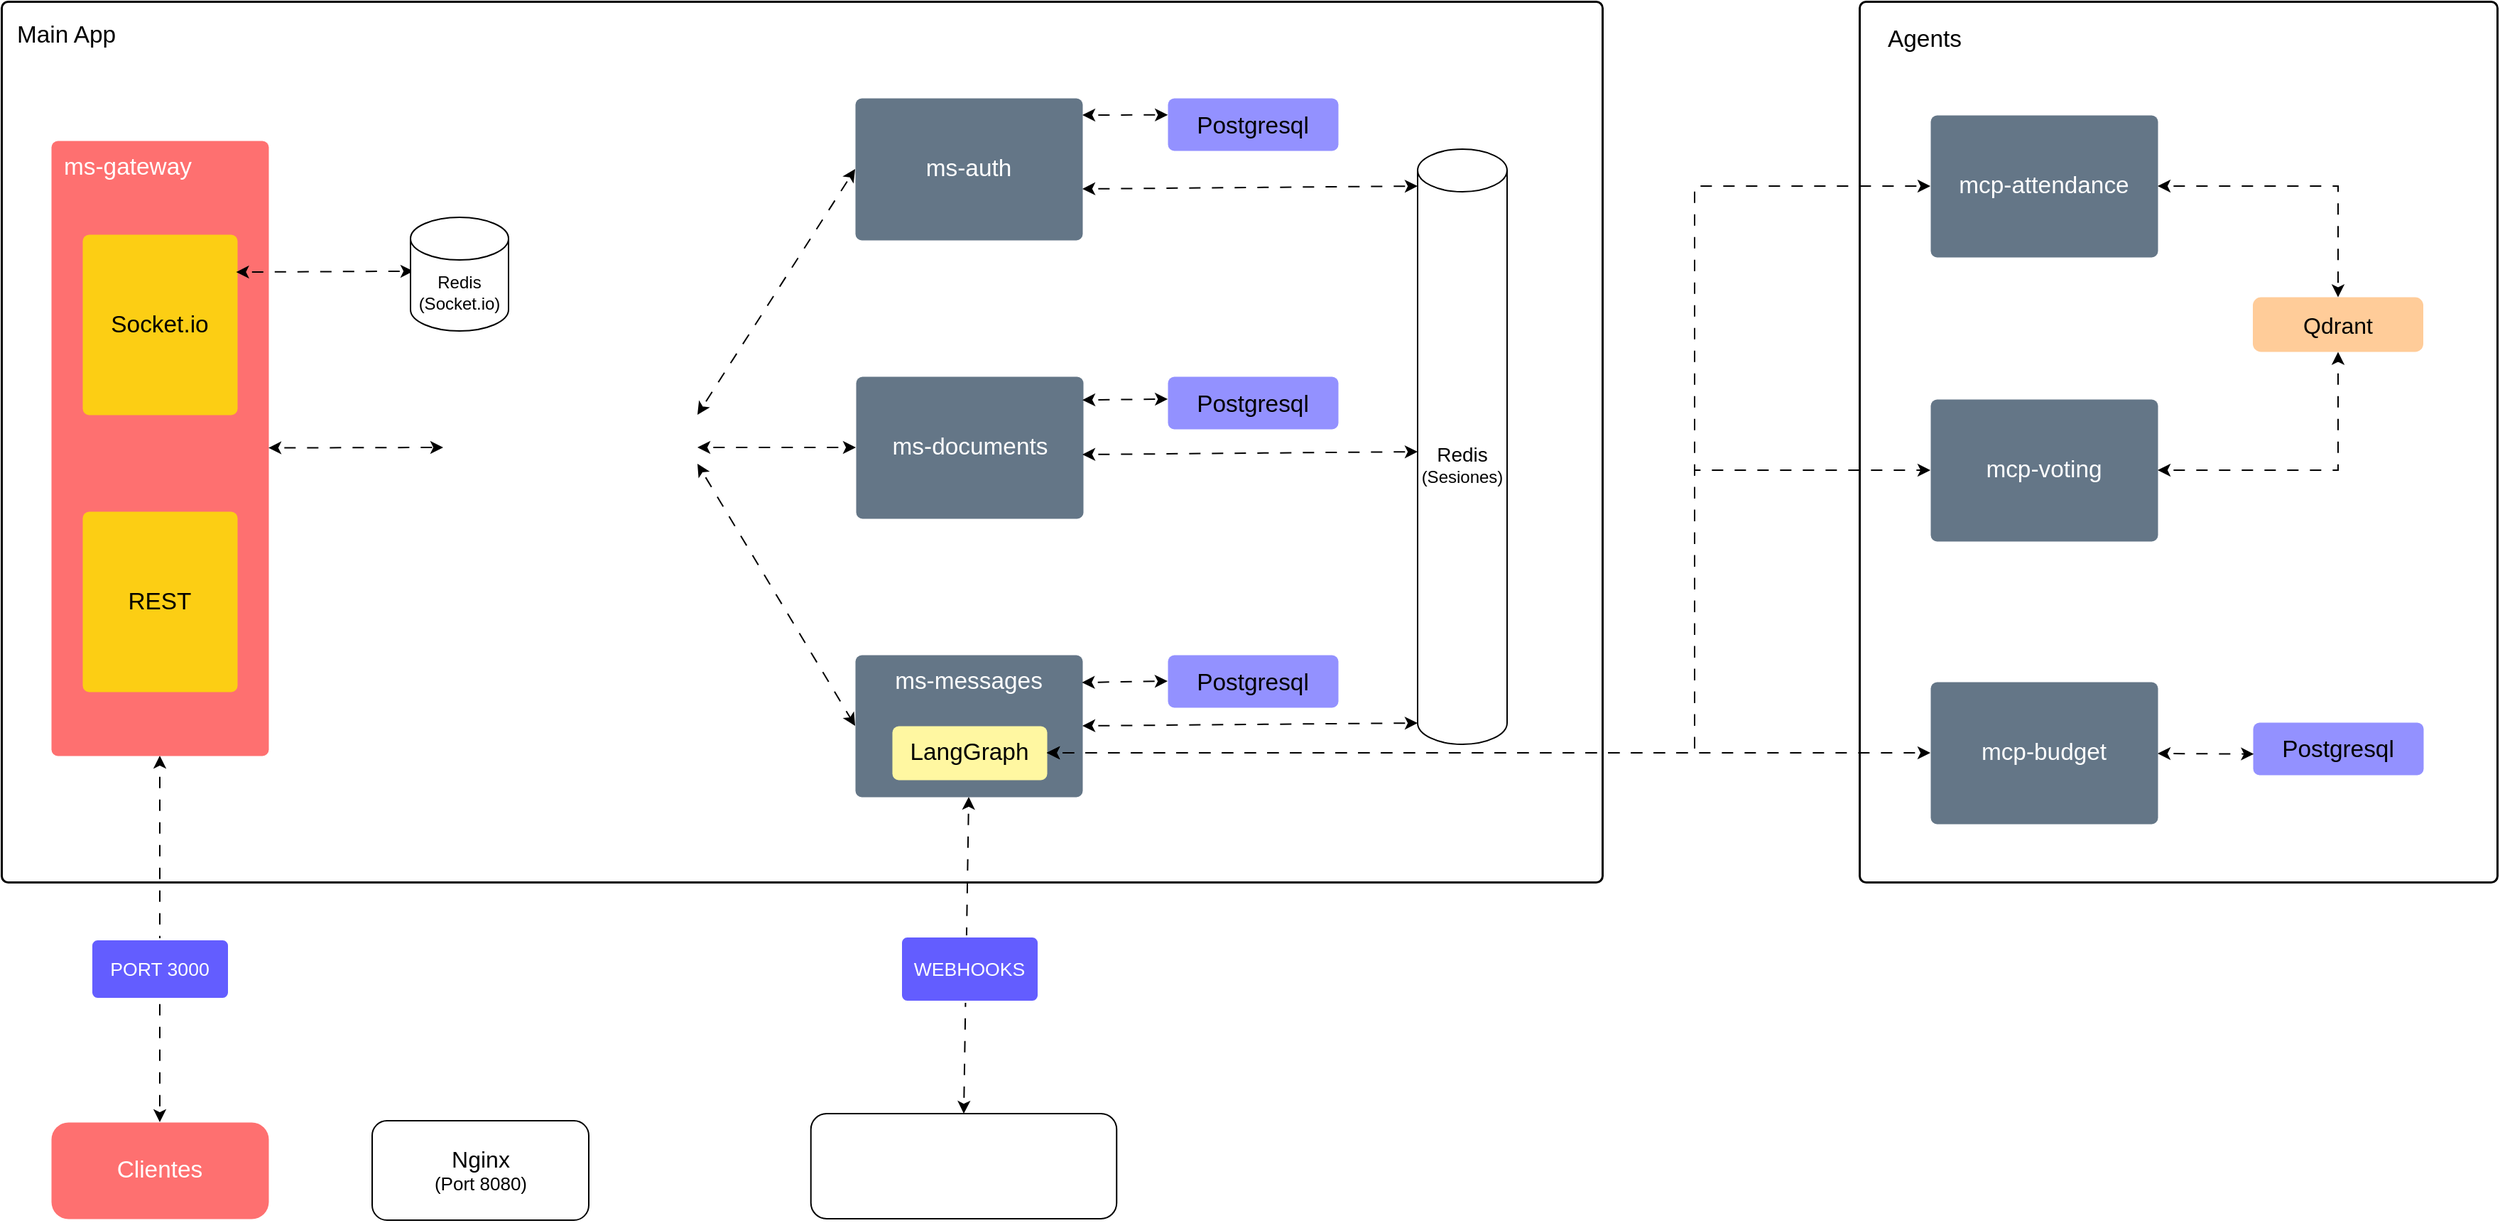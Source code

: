 <mxfile version="27.1.5">
  <diagram name="Página-1" id="Vq99Ms_KkJOUKtjacHWf">
    <mxGraphModel dx="2852" dy="1123" grid="0" gridSize="10" guides="0" tooltips="1" connect="1" arrows="1" fold="1" page="0" pageScale="1" pageWidth="827" pageHeight="1169" math="0" shadow="0">
      <root>
        <mxCell id="0" />
        <mxCell id="1" parent="0" />
        <mxCell id="nUzkdtZB0xW63iCa-Nw7-1" value="" style="html=1;overflow=block;blockSpacing=1;whiteSpace=wrap;fontSize=13;spacing=3.8;strokeOpacity=100;fillOpacity=100;rounded=1;absoluteArcSize=1;arcSize=9;fillColor=none;fixDash=1;strokeWidth=1.5;lucidId=JnLc.ZpfNVHS;container=0;collapsible=0;strokeColor=default;fontStyle=0" parent="1" vertex="1">
          <mxGeometry x="-800" y="90" width="1127" height="620" as="geometry" />
        </mxCell>
        <mxCell id="bIOdSwPcDAfTuEVSarzd-9" value="" style="endArrow=classic;startArrow=classic;html=1;rounded=0;exitX=0.5;exitY=0;exitDx=0;exitDy=0;entryX=0.5;entryY=1;entryDx=0;entryDy=0;flowAnimation=1;" parent="1" source="NRNRq8OHyKzjC0IbYxwc-1" target="nUzkdtZB0xW63iCa-Nw7-20" edge="1">
          <mxGeometry width="50" height="50" relative="1" as="geometry">
            <mxPoint x="-199" y="530" as="sourcePoint" />
            <mxPoint x="-149" y="480" as="targetPoint" />
          </mxGeometry>
        </mxCell>
        <mxCell id="bIOdSwPcDAfTuEVSarzd-5" value="" style="endArrow=classic;startArrow=classic;html=1;rounded=0;exitX=0.5;exitY=0;exitDx=0;exitDy=0;entryX=0.5;entryY=1;entryDx=0;entryDy=0;shadow=0;flowAnimation=1;" parent="1" source="nUzkdtZB0xW63iCa-Nw7-3" target="nUzkdtZB0xW63iCa-Nw7-4" edge="1">
          <mxGeometry width="50" height="50" relative="1" as="geometry">
            <mxPoint x="-209" y="530" as="sourcePoint" />
            <mxPoint x="-159" y="480" as="targetPoint" />
          </mxGeometry>
        </mxCell>
        <mxCell id="NRNRq8OHyKzjC0IbYxwc-1" value="" style="rounded=1;whiteSpace=wrap;html=1;fillColor=none;" parent="1" vertex="1">
          <mxGeometry x="-230.13" y="873" width="215.25" height="74" as="geometry" />
        </mxCell>
        <mxCell id="nUzkdtZB0xW63iCa-Nw7-3" value="Clientes" style="html=1;overflow=block;blockSpacing=1;whiteSpace=wrap;fontSize=16.7;fontColor=#ffffff;fontStyle=0;align=center;spacing=9;strokeOpacity=0;fillOpacity=100;rounded=1;absoluteArcSize=1;arcSize=24;fillColor=#fe7070;strokeWidth=1.5;lucidId=RmLct_.-iw2U;strokeColor=default;" parent="1" vertex="1">
          <mxGeometry x="-765" y="879" width="153" height="68" as="geometry" />
        </mxCell>
        <mxCell id="nUzkdtZB0xW63iCa-Nw7-4" value="ms-gateway" style="html=1;overflow=block;blockSpacing=1;whiteSpace=wrap;fontSize=16.7;fontColor=#ffffff;fontStyle=0;align=left;spacing=9;verticalAlign=top;strokeOpacity=0;fillOpacity=100;rounded=1;absoluteArcSize=1;arcSize=9;fillColor=#fe7070;strokeWidth=1.5;lucidId=-nLctIyqQpKD;" parent="1" vertex="1">
          <mxGeometry x="-765" y="188" width="153" height="433" as="geometry" />
        </mxCell>
        <mxCell id="nUzkdtZB0xW63iCa-Nw7-6" value="PORT 3000" style="html=1;overflow=block;blockSpacing=1;whiteSpace=wrap;fontSize=13.3;fontColor=#ffffff;fontStyle=0;align=center;spacing=9;verticalAlign=middle;strokeColor=#ffffff;strokeOpacity=100;fillOpacity=100;rounded=1;absoluteArcSize=1;arcSize=9;fillColor=#635dff;strokeWidth=1.5;lucidId=1pLclZ~fW~v9;" parent="1" vertex="1">
          <mxGeometry x="-737" y="750" width="97" height="42" as="geometry" />
        </mxCell>
        <mxCell id="nUzkdtZB0xW63iCa-Nw7-13" value="" style="html=1;overflow=block;blockSpacing=1;whiteSpace=wrap;shape=image;fontSize=13;spacing=0;strokeColor=none;strokeOpacity=100;rounded=1;absoluteArcSize=1;arcSize=9;strokeWidth=0;image=https://images.lucid.app/images/39a74699-c532-4a9b-a638-7d78ca7f8116/content;imageAspect=0;lucidId=dULcUWT8Teqr;fontStyle=0;clipPath=inset(16% 25.67% 39.33% 27.67%);aspect=fixed;" parent="1" vertex="1">
          <mxGeometry x="-105" y="884.5" width="53.28" height="51" as="geometry" />
        </mxCell>
        <mxCell id="nUzkdtZB0xW63iCa-Nw7-18" value="REST" style="html=1;overflow=block;blockSpacing=1;whiteSpace=wrap;fontSize=16.7;fontStyle=0;align=center;spacing=9;strokeOpacity=0;fillOpacity=100;rounded=1;absoluteArcSize=1;arcSize=9;fillColor=#fcce14;strokeWidth=1.5;lucidId=HZ4c7lAVyPyr;" parent="1" vertex="1">
          <mxGeometry x="-743" y="449" width="109" height="127" as="geometry" />
        </mxCell>
        <mxCell id="nUzkdtZB0xW63iCa-Nw7-19" value="Socket.io" style="html=1;overflow=block;blockSpacing=1;whiteSpace=wrap;fontSize=16.7;fontStyle=0;align=center;spacing=9;verticalAlign=middle;strokeOpacity=0;fillOpacity=100;rounded=1;absoluteArcSize=1;arcSize=9;fillColor=#fcce14;strokeWidth=1.5;lucidId=x74cnt7NlLuL;" parent="1" vertex="1">
          <mxGeometry x="-743" y="254" width="109" height="127" as="geometry" />
        </mxCell>
        <mxCell id="nUzkdtZB0xW63iCa-Nw7-20" value="ms-messages" style="html=1;overflow=block;blockSpacing=1;whiteSpace=wrap;fontSize=16.7;fontColor=#ffffff;fontStyle=0;align=center;spacing=9;verticalAlign=top;strokeOpacity=0;fillOpacity=100;rounded=1;absoluteArcSize=1;arcSize=9;fillColor=#647687;strokeWidth=1.5;lucidId=fALc.GhtOYFA;strokeColor=#314354;" parent="1" vertex="1">
          <mxGeometry x="-199" y="550" width="160" height="100" as="geometry" />
        </mxCell>
        <mxCell id="nUzkdtZB0xW63iCa-Nw7-23" value="LangGraph" style="html=1;overflow=block;blockSpacing=1;whiteSpace=wrap;fontSize=16.7;fontStyle=0;align=center;spacing=9;verticalAlign=top;strokeOpacity=0;fillOpacity=100;rounded=1;absoluteArcSize=1;arcSize=9;fillColor=#fff7a1;strokeWidth=1.5;lucidId=Uv5cd.NyrXPX;" parent="1" vertex="1">
          <mxGeometry x="-173" y="600" width="109" height="38" as="geometry" />
        </mxCell>
        <mxCell id="nUzkdtZB0xW63iCa-Nw7-29" value="" style="html=1;overflow=block;blockSpacing=1;whiteSpace=wrap;fontSize=13;align=center;spacing=3.8;strokeOpacity=100;fillOpacity=100;rounded=1;absoluteArcSize=1;arcSize=9;fillColor=none;fixDash=1;strokeWidth=1.5;lucidId=v2LcKO9BX8t_;fontStyle=0" parent="1" vertex="1">
          <mxGeometry x="508" y="90" width="449" height="620" as="geometry" />
        </mxCell>
        <mxCell id="nUzkdtZB0xW63iCa-Nw7-30" value="Agents" style="html=1;overflow=block;blockSpacing=1;whiteSpace=wrap;fontSize=16.7;fontStyle=0;align=left;spacing=0;verticalAlign=middle;strokeOpacity=100;rounded=1;absoluteArcSize=1;arcSize=9;fillColor=none;strokeWidth=NaN;lucidId=v2Lc4-h5E1sQ;strokeColor=none;" parent="1" vertex="1">
          <mxGeometry x="528" y="90" width="132" height="53" as="geometry" />
        </mxCell>
        <mxCell id="nUzkdtZB0xW63iCa-Nw7-56" value="Qdrant" style="rounded=1;whiteSpace=wrap;html=1;fontSize=16;fillColor=#ffcc99;strokeColor=none;fontStyle=0" parent="1" vertex="1">
          <mxGeometry x="785" y="298.25" width="120" height="38.5" as="geometry" />
        </mxCell>
        <mxCell id="nUzkdtZB0xW63iCa-Nw7-60" value="&lt;font style=&quot;font-size: 16px;&quot;&gt;Nginx&lt;/font&gt;&lt;div&gt;&lt;div&gt;(Port 8080)&lt;/div&gt;&lt;/div&gt;" style="rounded=1;whiteSpace=wrap;html=1;fontSize=13;fontStyle=0;" parent="1" vertex="1">
          <mxGeometry x="-539" y="878" width="152.5" height="70" as="geometry" />
        </mxCell>
        <mxCell id="NRNRq8OHyKzjC0IbYxwc-2" value="" style="shape=image;verticalLabelPosition=bottom;labelBackgroundColor=default;verticalAlign=top;aspect=fixed;imageAspect=0;image=https://upload.wikimedia.org/wikipedia/commons/thumb/8/82/Telegram_logo.svg/2048px-Telegram_logo.svg.png;" parent="1" vertex="1">
          <mxGeometry x="-185" y="888.25" width="43.5" height="43.5" as="geometry" />
        </mxCell>
        <mxCell id="nUzkdtZB0xW63iCa-Nw7-2" value="Main App" style="html=1;overflow=block;blockSpacing=1;whiteSpace=wrap;fontSize=16.7;fontStyle=0;align=left;spacing=0;strokeOpacity=100;rounded=1;absoluteArcSize=1;arcSize=9;fillColor=none;strokeWidth=NaN;lucidId=2wLcyC94Hy3G;strokeColor=none;" parent="1" vertex="1">
          <mxGeometry x="-789" y="90" width="131" height="48.53" as="geometry" />
        </mxCell>
        <mxCell id="nUzkdtZB0xW63iCa-Nw7-17" value="Postgresql" style="html=1;overflow=block;blockSpacing=1;whiteSpace=wrap;fontSize=16.7;fontStyle=0;align=center;spacing=9;strokeOpacity=0;fillOpacity=100;rounded=1;absoluteArcSize=1;arcSize=9;fillColor=#9391ff;strokeWidth=1.5;lucidId=wK5c~Pdr7-m1;" parent="1" vertex="1">
          <mxGeometry x="21" y="550" width="120" height="37" as="geometry" />
        </mxCell>
        <mxCell id="nUzkdtZB0xW63iCa-Nw7-26" value="Postgresql" style="html=1;overflow=block;blockSpacing=1;whiteSpace=wrap;fontSize=16.7;fontStyle=0;align=center;spacing=9;strokeOpacity=0;fillOpacity=100;rounded=1;absoluteArcSize=1;arcSize=9;fillColor=#9391ff;strokeWidth=1.5;lucidId=7Q5c18RX_lc8;" parent="1" vertex="1">
          <mxGeometry x="21" y="158" width="120" height="37" as="geometry" />
        </mxCell>
        <mxCell id="nUzkdtZB0xW63iCa-Nw7-11" value="ms-auth" style="html=1;overflow=block;blockSpacing=1;whiteSpace=wrap;fontSize=16.7;fontColor=#ffffff;fontStyle=0;align=center;spacing=9;verticalAlign=middle;strokeOpacity=0;fillOpacity=100;rounded=1;absoluteArcSize=1;arcSize=9;fillColor=#647687;strokeWidth=1.5;lucidId=zFLcMGYKQzSj;strokeColor=#314354;" parent="1" vertex="1">
          <mxGeometry x="-199" y="158" width="160" height="100" as="geometry" />
        </mxCell>
        <mxCell id="aWs9ds0aOqHGxszM1Bms-2" value="ms-documents" style="html=1;overflow=block;blockSpacing=1;whiteSpace=wrap;fontSize=16.7;fontColor=#ffffff;fontStyle=0;align=center;spacing=9;verticalAlign=middle;strokeOpacity=0;fillOpacity=100;rounded=1;absoluteArcSize=1;arcSize=9;fillColor=#647687;strokeWidth=1.5;lucidId=zFLcMGYKQzSj;strokeColor=#314354;" parent="1" vertex="1">
          <mxGeometry x="-198.5" y="354" width="160" height="100" as="geometry" />
        </mxCell>
        <mxCell id="aWs9ds0aOqHGxszM1Bms-6" value="Postgresql" style="html=1;overflow=block;blockSpacing=1;whiteSpace=wrap;fontSize=16.7;fontStyle=0;align=center;spacing=9;strokeOpacity=0;fillOpacity=100;rounded=1;absoluteArcSize=1;arcSize=9;fillColor=#9391ff;strokeWidth=1.5;lucidId=7Q5c18RX_lc8;" parent="1" vertex="1">
          <mxGeometry x="21" y="354" width="120" height="37" as="geometry" />
        </mxCell>
        <mxCell id="nUzkdtZB0xW63iCa-Nw7-9" value="" style="html=1;overflow=block;blockSpacing=1;whiteSpace=wrap;shape=image;fontSize=13;spacing=0;strokeColor=none;strokeOpacity=0;rounded=1;absoluteArcSize=1;arcSize=9;strokeWidth=0;image=https://images.lucid.app/images/ae4e89b2-02f5-4e97-ba42-690f64125aed/content;imageAspect=0;lucidId=~rLc3KaBmfgj;fontStyle=0" parent="1" vertex="1">
          <mxGeometry x="-489" y="381" width="179" height="46" as="geometry" />
        </mxCell>
        <mxCell id="bIOdSwPcDAfTuEVSarzd-4" value="" style="endArrow=classic;startArrow=classic;html=1;rounded=0;entryX=0;entryY=0.5;entryDx=0;entryDy=0;flowAnimation=1;" parent="1" source="nUzkdtZB0xW63iCa-Nw7-4" target="nUzkdtZB0xW63iCa-Nw7-9" edge="1">
          <mxGeometry width="50" height="50" relative="1" as="geometry">
            <mxPoint x="-599" y="410" as="sourcePoint" />
            <mxPoint x="-549" y="360" as="targetPoint" />
          </mxGeometry>
        </mxCell>
        <mxCell id="bIOdSwPcDAfTuEVSarzd-6" value="" style="endArrow=classic;startArrow=classic;html=1;rounded=0;entryX=0;entryY=0.5;entryDx=0;entryDy=0;exitX=1;exitY=0;exitDx=0;exitDy=0;flowAnimation=1;" parent="1" source="nUzkdtZB0xW63iCa-Nw7-9" target="nUzkdtZB0xW63iCa-Nw7-11" edge="1">
          <mxGeometry width="50" height="50" relative="1" as="geometry">
            <mxPoint x="-309" y="400" as="sourcePoint" />
            <mxPoint x="-259" y="350" as="targetPoint" />
          </mxGeometry>
        </mxCell>
        <mxCell id="bIOdSwPcDAfTuEVSarzd-7" value="" style="endArrow=classic;startArrow=classic;html=1;rounded=0;entryX=0;entryY=0.5;entryDx=0;entryDy=0;exitX=1;exitY=0.5;exitDx=0;exitDy=0;flowAnimation=1;" parent="1" source="nUzkdtZB0xW63iCa-Nw7-9" target="aWs9ds0aOqHGxszM1Bms-2" edge="1">
          <mxGeometry width="50" height="50" relative="1" as="geometry">
            <mxPoint x="-239" y="546" as="sourcePoint" />
            <mxPoint x="-128" y="380" as="targetPoint" />
          </mxGeometry>
        </mxCell>
        <mxCell id="bIOdSwPcDAfTuEVSarzd-8" value="" style="endArrow=classic;startArrow=classic;html=1;rounded=0;entryX=0;entryY=0.5;entryDx=0;entryDy=0;exitX=1;exitY=0.75;exitDx=0;exitDy=0;flowAnimation=1;" parent="1" source="nUzkdtZB0xW63iCa-Nw7-9" target="nUzkdtZB0xW63iCa-Nw7-20" edge="1">
          <mxGeometry width="50" height="50" relative="1" as="geometry">
            <mxPoint x="-179" y="520" as="sourcePoint" />
            <mxPoint x="-67" y="520" as="targetPoint" />
          </mxGeometry>
        </mxCell>
        <mxCell id="bIOdSwPcDAfTuEVSarzd-10" value="" style="endArrow=classic;startArrow=classic;html=1;rounded=0;entryX=0;entryY=0.5;entryDx=0;entryDy=0;flowAnimation=1;exitX=0.998;exitY=0.195;exitDx=0;exitDy=0;exitPerimeter=0;" parent="1" source="nUzkdtZB0xW63iCa-Nw7-20" target="nUzkdtZB0xW63iCa-Nw7-17" edge="1">
          <mxGeometry width="50" height="50" relative="1" as="geometry">
            <mxPoint x="-49" y="580" as="sourcePoint" />
            <mxPoint x="1" y="530" as="targetPoint" />
          </mxGeometry>
        </mxCell>
        <mxCell id="bIOdSwPcDAfTuEVSarzd-12" value="" style="endArrow=classic;startArrow=classic;html=1;rounded=0;entryX=0.001;entryY=0.431;entryDx=0;entryDy=0;exitX=0.997;exitY=0.166;exitDx=0;exitDy=0;flowAnimation=1;exitPerimeter=0;entryPerimeter=0;" parent="1" source="aWs9ds0aOqHGxszM1Bms-2" target="aWs9ds0aOqHGxszM1Bms-6" edge="1">
          <mxGeometry width="50" height="50" relative="1" as="geometry">
            <mxPoint x="11" y="640" as="sourcePoint" />
            <mxPoint x="81" y="640" as="targetPoint" />
          </mxGeometry>
        </mxCell>
        <mxCell id="bIOdSwPcDAfTuEVSarzd-14" value="" style="endArrow=classic;startArrow=classic;html=1;rounded=0;entryX=0.001;entryY=0.321;entryDx=0;entryDy=0;exitX=1;exitY=0.12;exitDx=0;exitDy=0;flowAnimation=1;exitPerimeter=0;entryPerimeter=0;" parent="1" source="nUzkdtZB0xW63iCa-Nw7-11" target="nUzkdtZB0xW63iCa-Nw7-26" edge="1">
          <mxGeometry width="50" height="50" relative="1" as="geometry">
            <mxPoint x="-46" y="189" as="sourcePoint" />
            <mxPoint x="14" y="188" as="targetPoint" />
          </mxGeometry>
        </mxCell>
        <mxCell id="nUzkdtZB0xW63iCa-Nw7-15" value="WEBHOOKS" style="html=1;overflow=block;blockSpacing=1;whiteSpace=wrap;fontSize=13.3;fontColor=#ffffff;fontStyle=0;align=center;spacing=9;verticalAlign=middle;strokeColor=#ffffff;strokeOpacity=100;fillOpacity=100;rounded=1;absoluteArcSize=1;arcSize=9;fillColor=#635dff;strokeWidth=1.5;lucidId=jc5cG-lgkJSh;" parent="1" vertex="1">
          <mxGeometry x="-167" y="748" width="97" height="46" as="geometry" />
        </mxCell>
        <mxCell id="bIOdSwPcDAfTuEVSarzd-16" value="Postgresql" style="html=1;overflow=block;blockSpacing=1;whiteSpace=wrap;fontSize=16.7;fontStyle=0;align=center;spacing=9;strokeOpacity=0;fillOpacity=100;rounded=1;absoluteArcSize=1;arcSize=9;fillColor=#9391ff;strokeWidth=1.5;lucidId=wK5c~Pdr7-m1;" parent="1" vertex="1">
          <mxGeometry x="785" y="597.5" width="120" height="37" as="geometry" />
        </mxCell>
        <mxCell id="bIOdSwPcDAfTuEVSarzd-18" value="mcp-budget" style="html=1;overflow=block;blockSpacing=1;whiteSpace=wrap;fontSize=16.7;fontColor=#ffffff;fontStyle=0;align=center;spacing=9;verticalAlign=middle;strokeOpacity=0;fillOpacity=100;rounded=1;absoluteArcSize=1;arcSize=9;fillColor=#647687;strokeWidth=1.5;lucidId=zFLcMGYKQzSj;strokeColor=#314354;" parent="1" vertex="1">
          <mxGeometry x="558" y="569" width="160" height="100" as="geometry" />
        </mxCell>
        <mxCell id="bIOdSwPcDAfTuEVSarzd-19" value="mcp-voting" style="html=1;overflow=block;blockSpacing=1;whiteSpace=wrap;fontSize=16.7;fontColor=#ffffff;fontStyle=0;align=center;spacing=9;verticalAlign=middle;strokeOpacity=0;fillOpacity=100;rounded=1;absoluteArcSize=1;arcSize=9;fillColor=#647687;strokeWidth=1.5;lucidId=zFLcMGYKQzSj;strokeColor=#314354;" parent="1" vertex="1">
          <mxGeometry x="558" y="370" width="160" height="100" as="geometry" />
        </mxCell>
        <mxCell id="bIOdSwPcDAfTuEVSarzd-20" value="mcp-attendance" style="html=1;overflow=block;blockSpacing=1;whiteSpace=wrap;fontSize=16.7;fontColor=#ffffff;fontStyle=0;align=center;spacing=9;verticalAlign=middle;strokeOpacity=0;fillOpacity=100;rounded=1;absoluteArcSize=1;arcSize=9;fillColor=#647687;strokeWidth=1.5;lucidId=zFLcMGYKQzSj;strokeColor=#314354;" parent="1" vertex="1">
          <mxGeometry x="558" y="170" width="160" height="100" as="geometry" />
        </mxCell>
        <mxCell id="bIOdSwPcDAfTuEVSarzd-22" value="" style="endArrow=classic;startArrow=classic;html=1;rounded=0;exitX=1;exitY=0.5;exitDx=0;exitDy=0;edgeStyle=elbowEdgeStyle;flowAnimation=1;" parent="1" source="nUzkdtZB0xW63iCa-Nw7-23" target="bIOdSwPcDAfTuEVSarzd-20" edge="1">
          <mxGeometry width="50" height="50" relative="1" as="geometry">
            <mxPoint x="241" y="640" as="sourcePoint" />
            <mxPoint x="291" y="590" as="targetPoint" />
            <Array as="points">
              <mxPoint x="392" y="420" />
            </Array>
          </mxGeometry>
        </mxCell>
        <mxCell id="bIOdSwPcDAfTuEVSarzd-23" value="" style="endArrow=classic;startArrow=classic;html=1;rounded=0;edgeStyle=elbowEdgeStyle;flowAnimation=1;entryX=0;entryY=0.5;entryDx=0;entryDy=0;exitX=1;exitY=0.5;exitDx=0;exitDy=0;" parent="1" source="nUzkdtZB0xW63iCa-Nw7-23" target="bIOdSwPcDAfTuEVSarzd-19" edge="1">
          <mxGeometry width="50" height="50" relative="1" as="geometry">
            <mxPoint x="-59" y="620" as="sourcePoint" />
            <mxPoint x="816" y="590" as="targetPoint" />
            <Array as="points">
              <mxPoint x="392" y="523" />
            </Array>
          </mxGeometry>
        </mxCell>
        <mxCell id="bIOdSwPcDAfTuEVSarzd-24" value="" style="endArrow=classic;startArrow=classic;html=1;rounded=0;edgeStyle=elbowEdgeStyle;flowAnimation=1;entryX=0;entryY=0.5;entryDx=0;entryDy=0;exitX=1;exitY=0.5;exitDx=0;exitDy=0;" parent="1" source="nUzkdtZB0xW63iCa-Nw7-23" target="bIOdSwPcDAfTuEVSarzd-18" edge="1">
          <mxGeometry width="50" height="50" relative="1" as="geometry">
            <mxPoint x="291" y="770" as="sourcePoint" />
            <mxPoint x="916" y="460" as="targetPoint" />
            <Array as="points" />
          </mxGeometry>
        </mxCell>
        <mxCell id="bIOdSwPcDAfTuEVSarzd-25" value="" style="endArrow=classic;startArrow=classic;html=1;rounded=0;edgeStyle=orthogonalEdgeStyle;flowAnimation=1;exitX=1;exitY=0.5;exitDx=0;exitDy=0;entryX=0.5;entryY=0;entryDx=0;entryDy=0;" parent="1" source="bIOdSwPcDAfTuEVSarzd-20" target="nUzkdtZB0xW63iCa-Nw7-56" edge="1">
          <mxGeometry width="50" height="50" relative="1" as="geometry">
            <mxPoint x="508" y="649" as="sourcePoint" />
            <mxPoint x="1013" y="450" as="targetPoint" />
          </mxGeometry>
        </mxCell>
        <mxCell id="bIOdSwPcDAfTuEVSarzd-26" value="" style="endArrow=classic;startArrow=classic;html=1;rounded=0;edgeStyle=orthogonalEdgeStyle;flowAnimation=1;exitX=1;exitY=0.5;exitDx=0;exitDy=0;" parent="1" source="bIOdSwPcDAfTuEVSarzd-19" target="nUzkdtZB0xW63iCa-Nw7-56" edge="1">
          <mxGeometry width="50" height="50" relative="1" as="geometry">
            <mxPoint x="838" y="370" as="sourcePoint" />
            <mxPoint x="965" y="448" as="targetPoint" />
          </mxGeometry>
        </mxCell>
        <mxCell id="bIOdSwPcDAfTuEVSarzd-28" value="" style="endArrow=classic;startArrow=classic;html=1;rounded=0;entryX=0.006;entryY=0.604;entryDx=0;entryDy=0;exitX=0.997;exitY=0.166;exitDx=0;exitDy=0;flowAnimation=1;exitPerimeter=0;entryPerimeter=0;" parent="1" target="bIOdSwPcDAfTuEVSarzd-16" edge="1">
          <mxGeometry width="50" height="50" relative="1" as="geometry">
            <mxPoint x="718" y="619.5" as="sourcePoint" />
            <mxPoint x="778" y="618.5" as="targetPoint" />
          </mxGeometry>
        </mxCell>
        <mxCell id="cj-kGrgWkI4Yo82dyLf_-1" value="&lt;font style=&quot;font-size: 14px;&quot;&gt;Redis&lt;/font&gt;&lt;div&gt;&lt;font&gt;(Sesiones)&lt;/font&gt;&lt;/div&gt;" style="shape=cylinder3;whiteSpace=wrap;html=1;boundedLbl=1;backgroundOutline=1;size=15;" vertex="1" parent="1">
          <mxGeometry x="197" y="194" width="63" height="419" as="geometry" />
        </mxCell>
        <mxCell id="cj-kGrgWkI4Yo82dyLf_-2" value="" style="endArrow=classic;startArrow=classic;html=1;rounded=0;entryX=0;entryY=1;entryDx=0;entryDy=-15;entryPerimeter=0;exitX=1;exitY=0.5;exitDx=0;exitDy=0;flowAnimation=1;" edge="1" parent="1" source="nUzkdtZB0xW63iCa-Nw7-20" target="cj-kGrgWkI4Yo82dyLf_-1">
          <mxGeometry width="50" height="50" relative="1" as="geometry">
            <mxPoint x="-41" y="601" as="sourcePoint" />
            <mxPoint x="197" y="597" as="targetPoint" />
          </mxGeometry>
        </mxCell>
        <mxCell id="cj-kGrgWkI4Yo82dyLf_-3" value="" style="endArrow=classic;startArrow=classic;html=1;rounded=0;entryX=0;entryY=1;entryDx=0;entryDy=-15;entryPerimeter=0;exitX=1;exitY=0.5;exitDx=0;exitDy=0;flowAnimation=1;" edge="1" parent="1">
          <mxGeometry width="50" height="50" relative="1" as="geometry">
            <mxPoint x="-39" y="409" as="sourcePoint" />
            <mxPoint x="197" y="407" as="targetPoint" />
          </mxGeometry>
        </mxCell>
        <mxCell id="cj-kGrgWkI4Yo82dyLf_-4" value="" style="endArrow=classic;startArrow=classic;html=1;rounded=0;entryX=0;entryY=1;entryDx=0;entryDy=-15;entryPerimeter=0;exitX=1;exitY=0.5;exitDx=0;exitDy=0;flowAnimation=1;" edge="1" parent="1">
          <mxGeometry width="50" height="50" relative="1" as="geometry">
            <mxPoint x="-39" y="222" as="sourcePoint" />
            <mxPoint x="197" y="220" as="targetPoint" />
          </mxGeometry>
        </mxCell>
        <mxCell id="cj-kGrgWkI4Yo82dyLf_-5" value="" style="endArrow=classic;startArrow=classic;html=1;rounded=0;entryX=0.029;entryY=0.474;entryDx=0;entryDy=0;flowAnimation=1;exitX=0.993;exitY=0.209;exitDx=0;exitDy=0;exitPerimeter=0;entryPerimeter=0;" edge="1" parent="1" source="nUzkdtZB0xW63iCa-Nw7-19" target="cj-kGrgWkI4Yo82dyLf_-6">
          <mxGeometry width="50" height="50" relative="1" as="geometry">
            <mxPoint x="-635" y="281" as="sourcePoint" />
            <mxPoint x="-512" y="281" as="targetPoint" />
          </mxGeometry>
        </mxCell>
        <mxCell id="cj-kGrgWkI4Yo82dyLf_-6" value="Redis&lt;div&gt;(Socket.io)&lt;/div&gt;" style="shape=cylinder3;whiteSpace=wrap;html=1;boundedLbl=1;backgroundOutline=1;size=15;" vertex="1" parent="1">
          <mxGeometry x="-512" y="242" width="69" height="80" as="geometry" />
        </mxCell>
      </root>
    </mxGraphModel>
  </diagram>
</mxfile>
